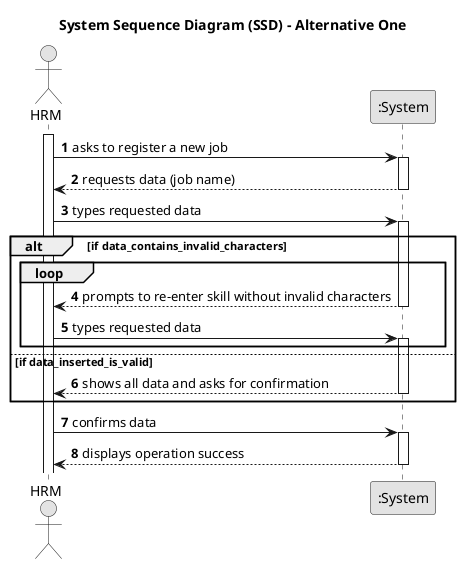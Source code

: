 @startuml
skinparam monochrome true
skinparam packageStyle rectangle
skinparam shadowing false

title System Sequence Diagram (SSD) - Alternative One

autonumber

actor "HRM" as Employee
participant ":System" as System

activate Employee

Employee -> System : asks to register a new job
activate System

System --> Employee : requests data (job name)
deactivate System

Employee -> System : types requested data
activate System


alt if data_contains_invalid_characters
loop
    System --> Employee : prompts to re-enter skill without invalid characters
    deactivate System

    Employee -> System : types requested data
    activate System
end
else if data_inserted_is_valid
    System --> Employee : shows all data and asks for confirmation
    deactivate System
end



Employee -> System : confirms data
activate System

System --> Employee : displays operation success
deactivate System

@enduml
